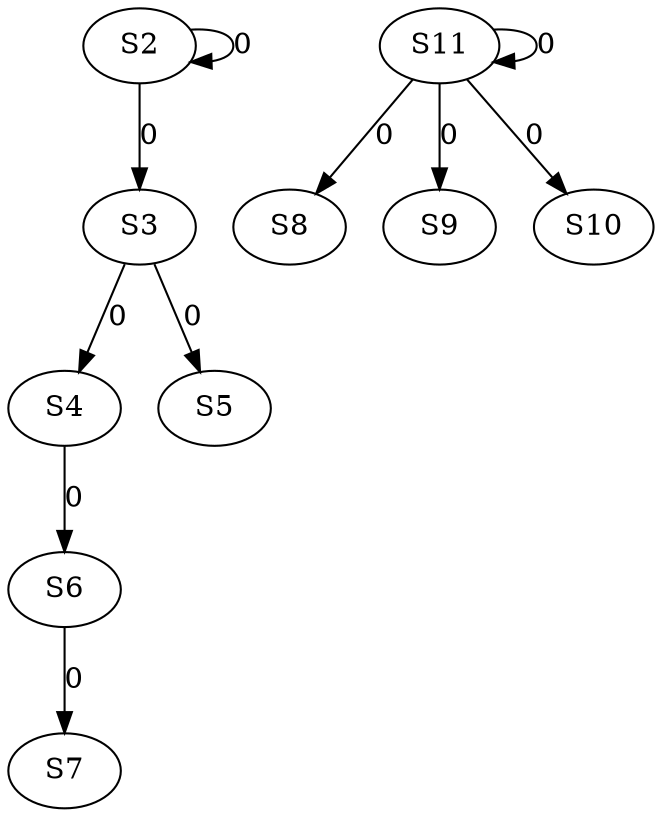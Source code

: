 strict digraph {
	S2 -> S2 [ label = 0 ];
	S2 -> S3 [ label = 0 ];
	S3 -> S4 [ label = 0 ];
	S3 -> S5 [ label = 0 ];
	S4 -> S6 [ label = 0 ];
	S6 -> S7 [ label = 0 ];
	S11 -> S8 [ label = 0 ];
	S11 -> S9 [ label = 0 ];
	S11 -> S10 [ label = 0 ];
	S11 -> S11 [ label = 0 ];
}